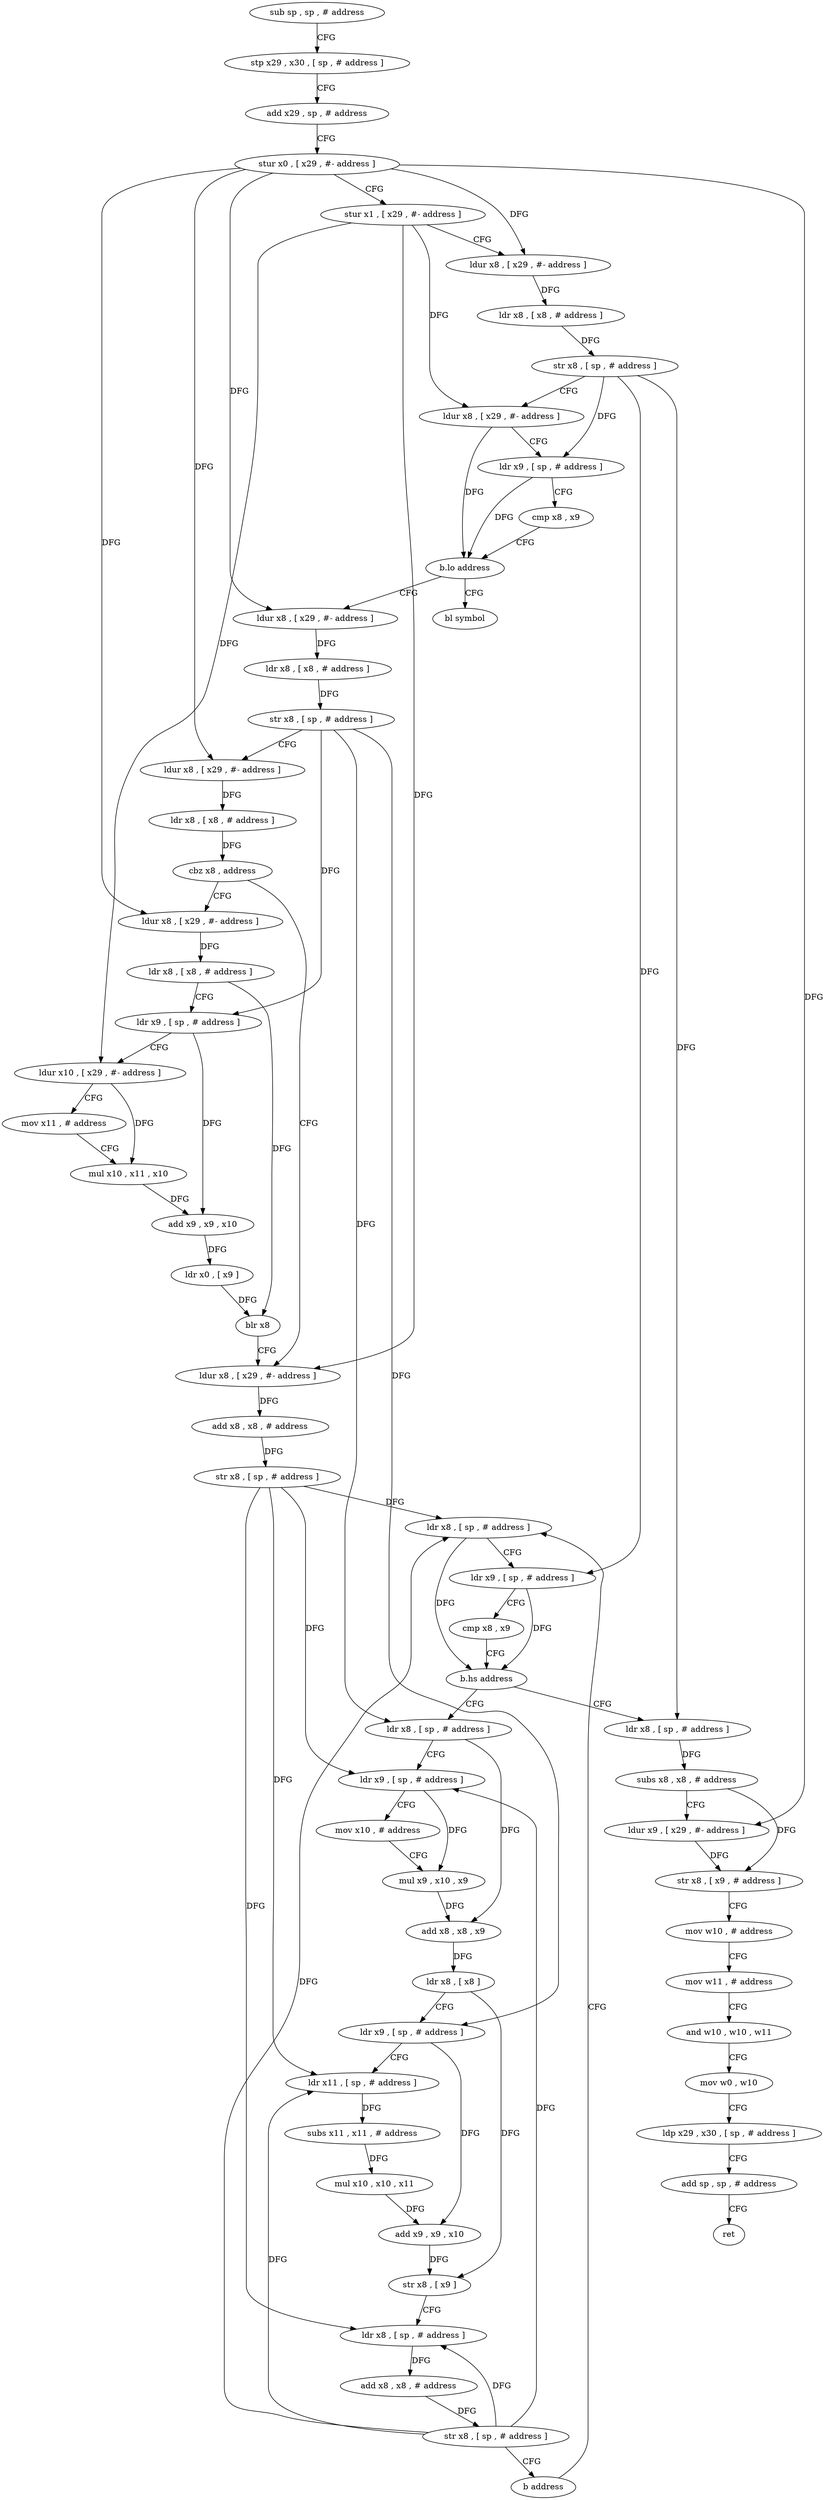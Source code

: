 digraph "func" {
"188848" [label = "sub sp , sp , # address" ]
"188852" [label = "stp x29 , x30 , [ sp , # address ]" ]
"188856" [label = "add x29 , sp , # address" ]
"188860" [label = "stur x0 , [ x29 , #- address ]" ]
"188864" [label = "stur x1 , [ x29 , #- address ]" ]
"188868" [label = "ldur x8 , [ x29 , #- address ]" ]
"188872" [label = "ldr x8 , [ x8 , # address ]" ]
"188876" [label = "str x8 , [ sp , # address ]" ]
"188880" [label = "ldur x8 , [ x29 , #- address ]" ]
"188884" [label = "ldr x9 , [ sp , # address ]" ]
"188888" [label = "cmp x8 , x9" ]
"188892" [label = "b.lo address" ]
"188900" [label = "ldur x8 , [ x29 , #- address ]" ]
"188896" [label = "bl symbol" ]
"188904" [label = "ldr x8 , [ x8 , # address ]" ]
"188908" [label = "str x8 , [ sp , # address ]" ]
"188912" [label = "ldur x8 , [ x29 , #- address ]" ]
"188916" [label = "ldr x8 , [ x8 , # address ]" ]
"188920" [label = "cbz x8 , address" ]
"188960" [label = "ldur x8 , [ x29 , #- address ]" ]
"188924" [label = "ldur x8 , [ x29 , #- address ]" ]
"188964" [label = "add x8 , x8 , # address" ]
"188968" [label = "str x8 , [ sp , # address ]" ]
"188972" [label = "ldr x8 , [ sp , # address ]" ]
"188928" [label = "ldr x8 , [ x8 , # address ]" ]
"188932" [label = "ldr x9 , [ sp , # address ]" ]
"188936" [label = "ldur x10 , [ x29 , #- address ]" ]
"188940" [label = "mov x11 , # address" ]
"188944" [label = "mul x10 , x11 , x10" ]
"188948" [label = "add x9 , x9 , x10" ]
"188952" [label = "ldr x0 , [ x9 ]" ]
"188956" [label = "blr x8" ]
"189052" [label = "ldr x8 , [ sp , # address ]" ]
"189056" [label = "subs x8 , x8 , # address" ]
"189060" [label = "ldur x9 , [ x29 , #- address ]" ]
"189064" [label = "str x8 , [ x9 , # address ]" ]
"189068" [label = "mov w10 , # address" ]
"189072" [label = "mov w11 , # address" ]
"189076" [label = "and w10 , w10 , w11" ]
"189080" [label = "mov w0 , w10" ]
"189084" [label = "ldp x29 , x30 , [ sp , # address ]" ]
"189088" [label = "add sp , sp , # address" ]
"189092" [label = "ret" ]
"188988" [label = "ldr x8 , [ sp , # address ]" ]
"188992" [label = "ldr x9 , [ sp , # address ]" ]
"188996" [label = "mov x10 , # address" ]
"189000" [label = "mul x9 , x10 , x9" ]
"189004" [label = "add x8 , x8 , x9" ]
"189008" [label = "ldr x8 , [ x8 ]" ]
"189012" [label = "ldr x9 , [ sp , # address ]" ]
"189016" [label = "ldr x11 , [ sp , # address ]" ]
"189020" [label = "subs x11 , x11 , # address" ]
"189024" [label = "mul x10 , x10 , x11" ]
"189028" [label = "add x9 , x9 , x10" ]
"189032" [label = "str x8 , [ x9 ]" ]
"189036" [label = "ldr x8 , [ sp , # address ]" ]
"189040" [label = "add x8 , x8 , # address" ]
"189044" [label = "str x8 , [ sp , # address ]" ]
"189048" [label = "b address" ]
"188976" [label = "ldr x9 , [ sp , # address ]" ]
"188980" [label = "cmp x8 , x9" ]
"188984" [label = "b.hs address" ]
"188848" -> "188852" [ label = "CFG" ]
"188852" -> "188856" [ label = "CFG" ]
"188856" -> "188860" [ label = "CFG" ]
"188860" -> "188864" [ label = "CFG" ]
"188860" -> "188868" [ label = "DFG" ]
"188860" -> "188900" [ label = "DFG" ]
"188860" -> "188912" [ label = "DFG" ]
"188860" -> "188924" [ label = "DFG" ]
"188860" -> "189060" [ label = "DFG" ]
"188864" -> "188868" [ label = "CFG" ]
"188864" -> "188880" [ label = "DFG" ]
"188864" -> "188960" [ label = "DFG" ]
"188864" -> "188936" [ label = "DFG" ]
"188868" -> "188872" [ label = "DFG" ]
"188872" -> "188876" [ label = "DFG" ]
"188876" -> "188880" [ label = "CFG" ]
"188876" -> "188884" [ label = "DFG" ]
"188876" -> "188976" [ label = "DFG" ]
"188876" -> "189052" [ label = "DFG" ]
"188880" -> "188884" [ label = "CFG" ]
"188880" -> "188892" [ label = "DFG" ]
"188884" -> "188888" [ label = "CFG" ]
"188884" -> "188892" [ label = "DFG" ]
"188888" -> "188892" [ label = "CFG" ]
"188892" -> "188900" [ label = "CFG" ]
"188892" -> "188896" [ label = "CFG" ]
"188900" -> "188904" [ label = "DFG" ]
"188904" -> "188908" [ label = "DFG" ]
"188908" -> "188912" [ label = "CFG" ]
"188908" -> "188932" [ label = "DFG" ]
"188908" -> "188988" [ label = "DFG" ]
"188908" -> "189012" [ label = "DFG" ]
"188912" -> "188916" [ label = "DFG" ]
"188916" -> "188920" [ label = "DFG" ]
"188920" -> "188960" [ label = "CFG" ]
"188920" -> "188924" [ label = "CFG" ]
"188960" -> "188964" [ label = "DFG" ]
"188924" -> "188928" [ label = "DFG" ]
"188964" -> "188968" [ label = "DFG" ]
"188968" -> "188972" [ label = "DFG" ]
"188968" -> "188992" [ label = "DFG" ]
"188968" -> "189016" [ label = "DFG" ]
"188968" -> "189036" [ label = "DFG" ]
"188972" -> "188976" [ label = "CFG" ]
"188972" -> "188984" [ label = "DFG" ]
"188928" -> "188932" [ label = "CFG" ]
"188928" -> "188956" [ label = "DFG" ]
"188932" -> "188936" [ label = "CFG" ]
"188932" -> "188948" [ label = "DFG" ]
"188936" -> "188940" [ label = "CFG" ]
"188936" -> "188944" [ label = "DFG" ]
"188940" -> "188944" [ label = "CFG" ]
"188944" -> "188948" [ label = "DFG" ]
"188948" -> "188952" [ label = "DFG" ]
"188952" -> "188956" [ label = "DFG" ]
"188956" -> "188960" [ label = "CFG" ]
"189052" -> "189056" [ label = "DFG" ]
"189056" -> "189060" [ label = "CFG" ]
"189056" -> "189064" [ label = "DFG" ]
"189060" -> "189064" [ label = "DFG" ]
"189064" -> "189068" [ label = "CFG" ]
"189068" -> "189072" [ label = "CFG" ]
"189072" -> "189076" [ label = "CFG" ]
"189076" -> "189080" [ label = "CFG" ]
"189080" -> "189084" [ label = "CFG" ]
"189084" -> "189088" [ label = "CFG" ]
"189088" -> "189092" [ label = "CFG" ]
"188988" -> "188992" [ label = "CFG" ]
"188988" -> "189004" [ label = "DFG" ]
"188992" -> "188996" [ label = "CFG" ]
"188992" -> "189000" [ label = "DFG" ]
"188996" -> "189000" [ label = "CFG" ]
"189000" -> "189004" [ label = "DFG" ]
"189004" -> "189008" [ label = "DFG" ]
"189008" -> "189012" [ label = "CFG" ]
"189008" -> "189032" [ label = "DFG" ]
"189012" -> "189016" [ label = "CFG" ]
"189012" -> "189028" [ label = "DFG" ]
"189016" -> "189020" [ label = "DFG" ]
"189020" -> "189024" [ label = "DFG" ]
"189024" -> "189028" [ label = "DFG" ]
"189028" -> "189032" [ label = "DFG" ]
"189032" -> "189036" [ label = "CFG" ]
"189036" -> "189040" [ label = "DFG" ]
"189040" -> "189044" [ label = "DFG" ]
"189044" -> "189048" [ label = "CFG" ]
"189044" -> "188972" [ label = "DFG" ]
"189044" -> "188992" [ label = "DFG" ]
"189044" -> "189016" [ label = "DFG" ]
"189044" -> "189036" [ label = "DFG" ]
"189048" -> "188972" [ label = "CFG" ]
"188976" -> "188980" [ label = "CFG" ]
"188976" -> "188984" [ label = "DFG" ]
"188980" -> "188984" [ label = "CFG" ]
"188984" -> "189052" [ label = "CFG" ]
"188984" -> "188988" [ label = "CFG" ]
}
